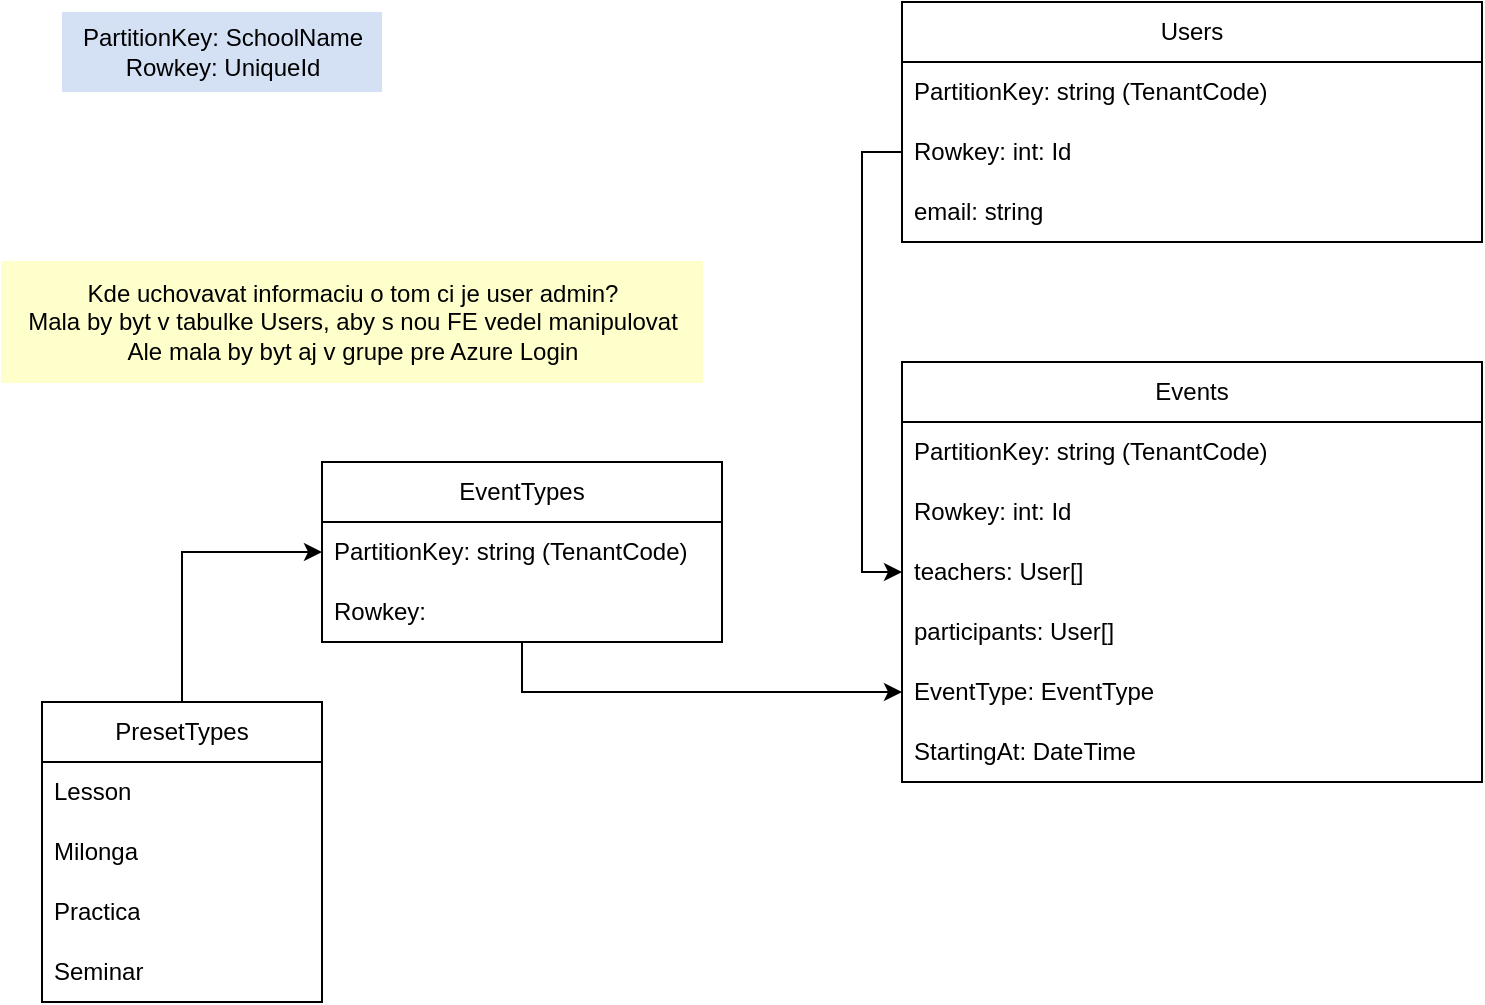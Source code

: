 <mxfile version="25.0.2">
  <diagram name="Page-1" id="7xxsjjInReltGHtZK725">
    <mxGraphModel dx="1098" dy="828" grid="1" gridSize="10" guides="1" tooltips="1" connect="1" arrows="1" fold="1" page="1" pageScale="1" pageWidth="827" pageHeight="1169" math="0" shadow="0">
      <root>
        <mxCell id="0" />
        <mxCell id="1" parent="0" />
        <mxCell id="jxpGNzkMOdq0LC-8NbV--1" value="PartitionKey: SchoolName&lt;div&gt;Rowkey: UniqueId&lt;/div&gt;" style="text;html=1;align=center;verticalAlign=middle;resizable=0;points=[];autosize=1;strokeColor=none;fillColor=#D4E1F5;" parent="1" vertex="1">
          <mxGeometry x="40" y="65" width="160" height="40" as="geometry" />
        </mxCell>
        <mxCell id="jxpGNzkMOdq0LC-8NbV--4" value="Users" style="swimlane;fontStyle=0;childLayout=stackLayout;horizontal=1;startSize=30;horizontalStack=0;resizeParent=1;resizeParentMax=0;resizeLast=0;collapsible=1;marginBottom=0;whiteSpace=wrap;html=1;" parent="1" vertex="1">
          <mxGeometry x="460" y="60" width="290" height="120" as="geometry" />
        </mxCell>
        <mxCell id="jxpGNzkMOdq0LC-8NbV--5" value="PartitionKey: string (TenantCode)" style="text;strokeColor=none;fillColor=none;align=left;verticalAlign=middle;spacingLeft=4;spacingRight=4;overflow=hidden;points=[[0,0.5],[1,0.5]];portConstraint=eastwest;rotatable=0;whiteSpace=wrap;html=1;" parent="jxpGNzkMOdq0LC-8NbV--4" vertex="1">
          <mxGeometry y="30" width="290" height="30" as="geometry" />
        </mxCell>
        <mxCell id="jxpGNzkMOdq0LC-8NbV--6" value="Rowkey: int: Id" style="text;strokeColor=none;fillColor=none;align=left;verticalAlign=middle;spacingLeft=4;spacingRight=4;overflow=hidden;points=[[0,0.5],[1,0.5]];portConstraint=eastwest;rotatable=0;whiteSpace=wrap;html=1;" parent="jxpGNzkMOdq0LC-8NbV--4" vertex="1">
          <mxGeometry y="60" width="290" height="30" as="geometry" />
        </mxCell>
        <mxCell id="jxpGNzkMOdq0LC-8NbV--7" value="email: string" style="text;strokeColor=none;fillColor=none;align=left;verticalAlign=middle;spacingLeft=4;spacingRight=4;overflow=hidden;points=[[0,0.5],[1,0.5]];portConstraint=eastwest;rotatable=0;whiteSpace=wrap;html=1;" parent="jxpGNzkMOdq0LC-8NbV--4" vertex="1">
          <mxGeometry y="90" width="290" height="30" as="geometry" />
        </mxCell>
        <mxCell id="jxpGNzkMOdq0LC-8NbV--8" value="Events" style="swimlane;fontStyle=0;childLayout=stackLayout;horizontal=1;startSize=30;horizontalStack=0;resizeParent=1;resizeParentMax=0;resizeLast=0;collapsible=1;marginBottom=0;whiteSpace=wrap;html=1;" parent="1" vertex="1">
          <mxGeometry x="460" y="240" width="290" height="210" as="geometry" />
        </mxCell>
        <mxCell id="jxpGNzkMOdq0LC-8NbV--9" value="PartitionKey: string (TenantCode)" style="text;strokeColor=none;fillColor=none;align=left;verticalAlign=middle;spacingLeft=4;spacingRight=4;overflow=hidden;points=[[0,0.5],[1,0.5]];portConstraint=eastwest;rotatable=0;whiteSpace=wrap;html=1;" parent="jxpGNzkMOdq0LC-8NbV--8" vertex="1">
          <mxGeometry y="30" width="290" height="30" as="geometry" />
        </mxCell>
        <mxCell id="jxpGNzkMOdq0LC-8NbV--10" value="Rowkey: int: Id" style="text;strokeColor=none;fillColor=none;align=left;verticalAlign=middle;spacingLeft=4;spacingRight=4;overflow=hidden;points=[[0,0.5],[1,0.5]];portConstraint=eastwest;rotatable=0;whiteSpace=wrap;html=1;" parent="jxpGNzkMOdq0LC-8NbV--8" vertex="1">
          <mxGeometry y="60" width="290" height="30" as="geometry" />
        </mxCell>
        <mxCell id="jxpGNzkMOdq0LC-8NbV--11" value="teachers: User[]" style="text;strokeColor=none;fillColor=none;align=left;verticalAlign=middle;spacingLeft=4;spacingRight=4;overflow=hidden;points=[[0,0.5],[1,0.5]];portConstraint=eastwest;rotatable=0;whiteSpace=wrap;html=1;" parent="jxpGNzkMOdq0LC-8NbV--8" vertex="1">
          <mxGeometry y="90" width="290" height="30" as="geometry" />
        </mxCell>
        <mxCell id="7eoaBRF1OKuVhGQY5eDI-9" value="participants: User[]" style="text;strokeColor=none;fillColor=none;align=left;verticalAlign=middle;spacingLeft=4;spacingRight=4;overflow=hidden;points=[[0,0.5],[1,0.5]];portConstraint=eastwest;rotatable=0;whiteSpace=wrap;html=1;" vertex="1" parent="jxpGNzkMOdq0LC-8NbV--8">
          <mxGeometry y="120" width="290" height="30" as="geometry" />
        </mxCell>
        <mxCell id="jxpGNzkMOdq0LC-8NbV--15" value="EventType: EventType" style="text;strokeColor=none;fillColor=none;align=left;verticalAlign=middle;spacingLeft=4;spacingRight=4;overflow=hidden;points=[[0,0.5],[1,0.5]];portConstraint=eastwest;rotatable=0;whiteSpace=wrap;html=1;" parent="jxpGNzkMOdq0LC-8NbV--8" vertex="1">
          <mxGeometry y="150" width="290" height="30" as="geometry" />
        </mxCell>
        <mxCell id="7eoaBRF1OKuVhGQY5eDI-10" value="StartingAt: DateTime" style="text;strokeColor=none;fillColor=none;align=left;verticalAlign=middle;spacingLeft=4;spacingRight=4;overflow=hidden;points=[[0,0.5],[1,0.5]];portConstraint=eastwest;rotatable=0;whiteSpace=wrap;html=1;" vertex="1" parent="jxpGNzkMOdq0LC-8NbV--8">
          <mxGeometry y="180" width="290" height="30" as="geometry" />
        </mxCell>
        <mxCell id="jxpGNzkMOdq0LC-8NbV--12" value="Kde uchovavat informaciu o tom ci je user admin?&lt;div&gt;Mala by byt v tabulke Users, aby s nou FE vedel manipulovat&lt;br&gt;Ale mala by byt aj v grupe pre Azure Login&lt;/div&gt;" style="text;html=1;align=center;verticalAlign=middle;resizable=0;points=[];autosize=1;strokeColor=#FFFFCC;fillColor=#FFFFCC;" parent="1" vertex="1">
          <mxGeometry x="10" y="190" width="350" height="60" as="geometry" />
        </mxCell>
        <mxCell id="7eoaBRF1OKuVhGQY5eDI-7" style="edgeStyle=orthogonalEdgeStyle;rounded=0;orthogonalLoop=1;jettySize=auto;html=1;exitX=0.5;exitY=0;exitDx=0;exitDy=0;entryX=0;entryY=0.5;entryDx=0;entryDy=0;" edge="1" parent="1" source="jxpGNzkMOdq0LC-8NbV--16" target="7eoaBRF1OKuVhGQY5eDI-3">
          <mxGeometry relative="1" as="geometry" />
        </mxCell>
        <mxCell id="jxpGNzkMOdq0LC-8NbV--16" value="PresetTypes" style="swimlane;fontStyle=0;childLayout=stackLayout;horizontal=1;startSize=30;horizontalStack=0;resizeParent=1;resizeParentMax=0;resizeLast=0;collapsible=1;marginBottom=0;whiteSpace=wrap;html=1;" parent="1" vertex="1">
          <mxGeometry x="30" y="410" width="140" height="150" as="geometry" />
        </mxCell>
        <mxCell id="jxpGNzkMOdq0LC-8NbV--17" value="Lesson" style="text;strokeColor=none;fillColor=none;align=left;verticalAlign=middle;spacingLeft=4;spacingRight=4;overflow=hidden;points=[[0,0.5],[1,0.5]];portConstraint=eastwest;rotatable=0;whiteSpace=wrap;html=1;" parent="jxpGNzkMOdq0LC-8NbV--16" vertex="1">
          <mxGeometry y="30" width="140" height="30" as="geometry" />
        </mxCell>
        <mxCell id="jxpGNzkMOdq0LC-8NbV--18" value="Milonga" style="text;strokeColor=none;fillColor=none;align=left;verticalAlign=middle;spacingLeft=4;spacingRight=4;overflow=hidden;points=[[0,0.5],[1,0.5]];portConstraint=eastwest;rotatable=0;whiteSpace=wrap;html=1;" parent="jxpGNzkMOdq0LC-8NbV--16" vertex="1">
          <mxGeometry y="60" width="140" height="30" as="geometry" />
        </mxCell>
        <mxCell id="jxpGNzkMOdq0LC-8NbV--19" value="Practica" style="text;strokeColor=none;fillColor=none;align=left;verticalAlign=middle;spacingLeft=4;spacingRight=4;overflow=hidden;points=[[0,0.5],[1,0.5]];portConstraint=eastwest;rotatable=0;whiteSpace=wrap;html=1;" parent="jxpGNzkMOdq0LC-8NbV--16" vertex="1">
          <mxGeometry y="90" width="140" height="30" as="geometry" />
        </mxCell>
        <mxCell id="jxpGNzkMOdq0LC-8NbV--20" value="Seminar" style="text;strokeColor=none;fillColor=none;align=left;verticalAlign=middle;spacingLeft=4;spacingRight=4;overflow=hidden;points=[[0,0.5],[1,0.5]];portConstraint=eastwest;rotatable=0;whiteSpace=wrap;html=1;" parent="jxpGNzkMOdq0LC-8NbV--16" vertex="1">
          <mxGeometry y="120" width="140" height="30" as="geometry" />
        </mxCell>
        <mxCell id="7eoaBRF1OKuVhGQY5eDI-12" style="edgeStyle=orthogonalEdgeStyle;rounded=0;orthogonalLoop=1;jettySize=auto;html=1;entryX=0;entryY=0.5;entryDx=0;entryDy=0;" edge="1" parent="1" source="7eoaBRF1OKuVhGQY5eDI-2" target="jxpGNzkMOdq0LC-8NbV--15">
          <mxGeometry relative="1" as="geometry" />
        </mxCell>
        <mxCell id="7eoaBRF1OKuVhGQY5eDI-2" value="EventTypes" style="swimlane;fontStyle=0;childLayout=stackLayout;horizontal=1;startSize=30;horizontalStack=0;resizeParent=1;resizeParentMax=0;resizeLast=0;collapsible=1;marginBottom=0;whiteSpace=wrap;html=1;" vertex="1" parent="1">
          <mxGeometry x="170" y="290" width="200" height="90" as="geometry" />
        </mxCell>
        <mxCell id="7eoaBRF1OKuVhGQY5eDI-3" value="PartitionKey: string (TenantCode)" style="text;strokeColor=none;fillColor=none;align=left;verticalAlign=middle;spacingLeft=4;spacingRight=4;overflow=hidden;points=[[0,0.5],[1,0.5]];portConstraint=eastwest;rotatable=0;whiteSpace=wrap;html=1;" vertex="1" parent="7eoaBRF1OKuVhGQY5eDI-2">
          <mxGeometry y="30" width="200" height="30" as="geometry" />
        </mxCell>
        <mxCell id="7eoaBRF1OKuVhGQY5eDI-6" value="Rowkey:&amp;nbsp;" style="text;strokeColor=none;fillColor=none;align=left;verticalAlign=middle;spacingLeft=4;spacingRight=4;overflow=hidden;points=[[0,0.5],[1,0.5]];portConstraint=eastwest;rotatable=0;whiteSpace=wrap;html=1;" vertex="1" parent="7eoaBRF1OKuVhGQY5eDI-2">
          <mxGeometry y="60" width="200" height="30" as="geometry" />
        </mxCell>
        <mxCell id="7eoaBRF1OKuVhGQY5eDI-13" style="edgeStyle=orthogonalEdgeStyle;rounded=0;orthogonalLoop=1;jettySize=auto;html=1;exitX=0;exitY=0.5;exitDx=0;exitDy=0;entryX=0;entryY=0.5;entryDx=0;entryDy=0;" edge="1" parent="1" source="jxpGNzkMOdq0LC-8NbV--6" target="jxpGNzkMOdq0LC-8NbV--11">
          <mxGeometry relative="1" as="geometry" />
        </mxCell>
      </root>
    </mxGraphModel>
  </diagram>
</mxfile>
